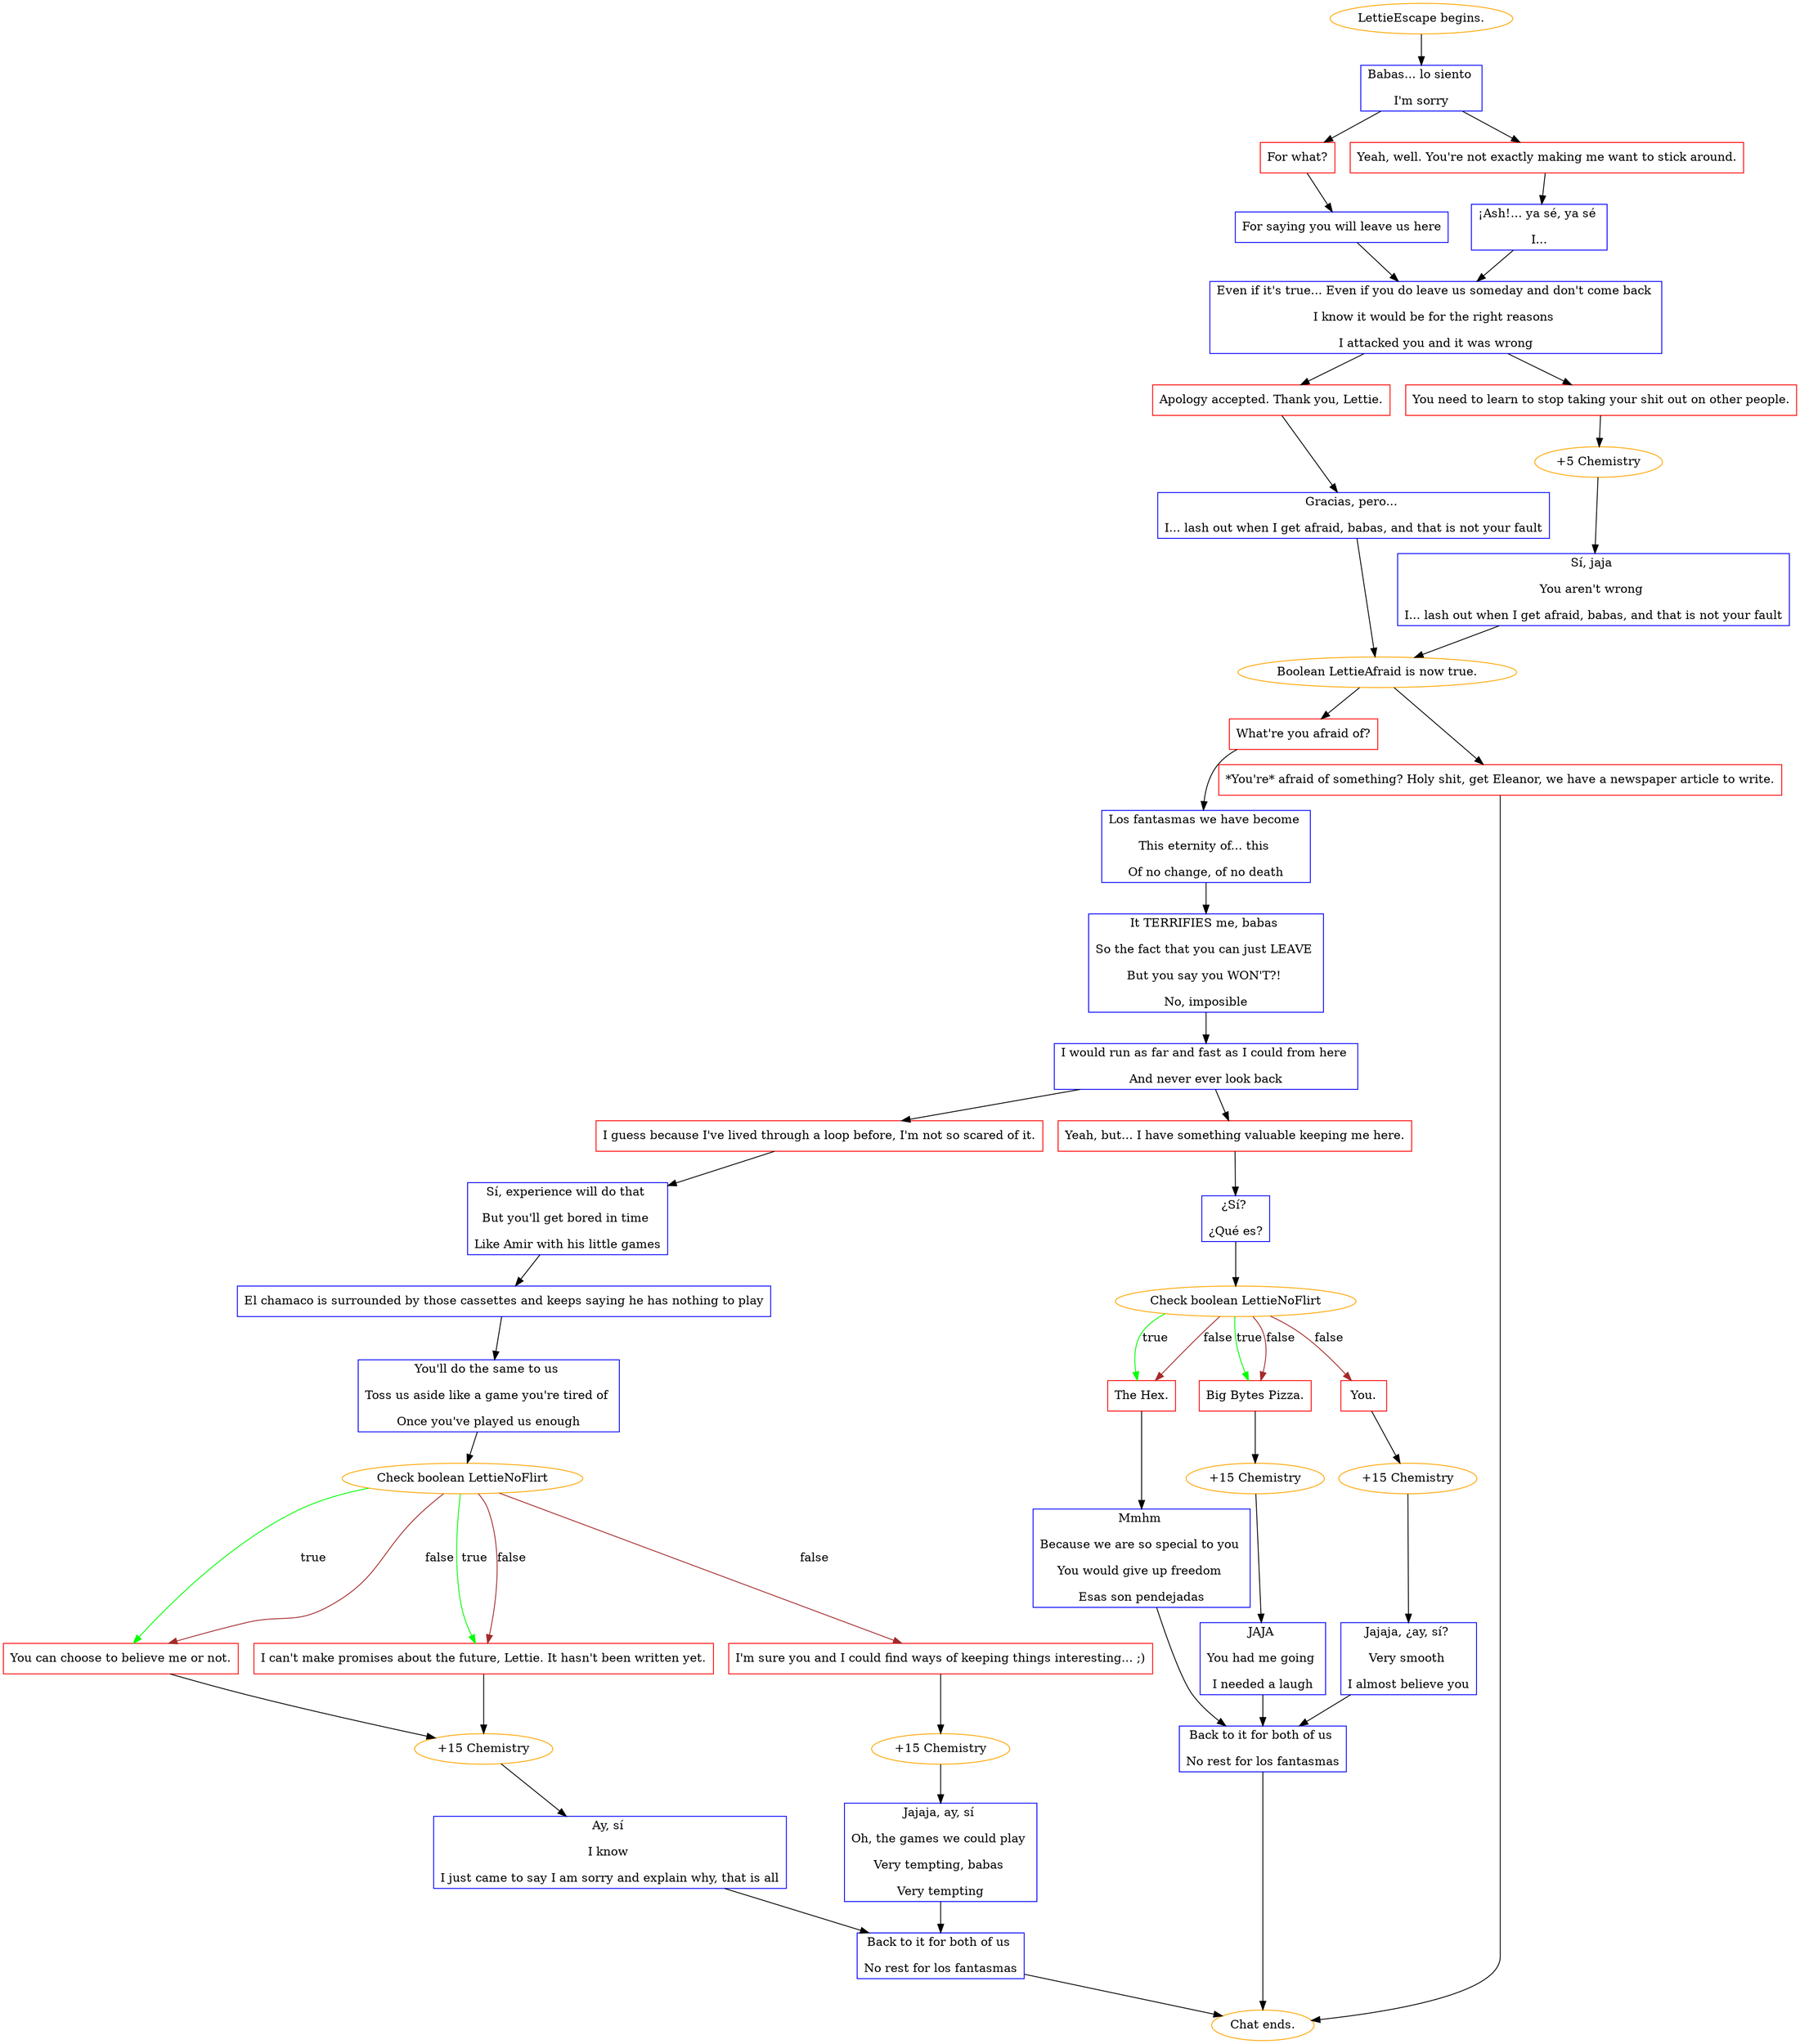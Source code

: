 digraph {
	"LettieEscape begins." [color=orange];
		"LettieEscape begins." -> 1084;
	1084 [label="Babas... lo siento 
I'm sorry",shape=box,color=blue];
		1084 -> 1085;
		1084 -> 1086;
	1085 [label="For what?",shape=box,color=red];
		1085 -> 1087;
	1086 [label="Yeah, well. You're not exactly making me want to stick around.",shape=box,color=red];
		1086 -> 1088;
	1087 [label="For saying you will leave us here",shape=box,color=blue];
		1087 -> 1863;
	1088 [label="¡Ash!... ya sé, ya sé 
I...",shape=box,color=blue];
		1088 -> 1863;
	1863 [label="Even if it's true... Even if you do leave us someday and don't come back 
I know it would be for the right reasons 
I attacked you and it was wrong",shape=box,color=blue];
		1863 -> 1864;
		1863 -> 1865;
	1864 [label="Apology accepted. Thank you, Lettie.",shape=box,color=red];
		1864 -> 1867;
	1865 [label="You need to learn to stop taking your shit out on other people.",shape=box,color=red];
		1865 -> 1866;
	1867 [label="Gracias, pero... 
I... lash out when I get afraid, babas, and that is not your fault",shape=box,color=blue];
		1867 -> "/EE/Types/Engine/SetBooleanDialogueNode:LettieAfraid:1090:1091";
	1866 [label="+5 Chemistry",color=orange];
		1866 -> 1868;
	"/EE/Types/Engine/SetBooleanDialogueNode:LettieAfraid:1090:1091" [label="Boolean LettieAfraid is now true.",color=orange];
		"/EE/Types/Engine/SetBooleanDialogueNode:LettieAfraid:1090:1091" -> 1090;
		"/EE/Types/Engine/SetBooleanDialogueNode:LettieAfraid:1090:1091" -> 1091;
	1868 [label="Sí, jaja 
You aren't wrong 
I... lash out when I get afraid, babas, and that is not your fault",shape=box,color=blue];
		1868 -> "/EE/Types/Engine/SetBooleanDialogueNode:LettieAfraid:1090:1091";
	1090 [label="What're you afraid of?",shape=box,color=red];
		1090 -> 1093;
	1091 [label="*You're* afraid of something? Holy shit, get Eleanor, we have a newspaper article to write.",shape=box,color=red];
		1091 -> "Chat ends.";
	1093 [label="Los fantasmas we have become 
This eternity of... this 
Of no change, of no death",shape=box,color=blue];
		1093 -> 1094;
	"Chat ends." [color=orange];
	1094 [label="It TERRIFIES me, babas 
So the fact that you can just LEAVE 
But you say you WON'T?! 
No, imposible",shape=box,color=blue];
		1094 -> 1096;
	1096 [label="I would run as far and fast as I could from here 
And never ever look back",shape=box,color=blue];
		1096 -> 1097;
		1096 -> 1098;
	1097 [label="I guess because I've lived through a loop before, I'm not so scared of it.",shape=box,color=red];
		1097 -> 1099;
	1098 [label="Yeah, but... I have something valuable keeping me here.",shape=box,color=red];
		1098 -> 1100;
	1099 [label="Sí, experience will do that 
But you'll get bored in time 
Like Amir with his little games",shape=box,color=blue];
		1099 -> 1102;
	1100 [label="¿Sí? 
¿Qué es?",shape=box,color=blue];
		1100 -> 1101;
	1102 [label="El chamaco is surrounded by those cassettes and keeps saying he has nothing to play",shape=box,color=blue];
		1102 -> 1103;
	1101 [label="Check boolean LettieNoFlirt",color=orange];
		1101 -> 1105 [label=true,color=green];
		1101 -> 1106 [label=true,color=green];
		1101 -> 1105 [label=false,color=brown];
		1101 -> 1106 [label=false,color=brown];
		1101 -> 1107 [label=false,color=brown];
	1103 [label="You'll do the same to us 
Toss us aside like a game you're tired of 
Once you've played us enough",shape=box,color=blue];
		1103 -> 1104;
	1105 [label="The Hex.",shape=box,color=red];
		1105 -> 1108;
	1106 [label="Big Bytes Pizza.",shape=box,color=red];
		1106 -> 1111;
	1107 [label="You.",shape=box,color=red];
		1107 -> 2465;
	1104 [label="Check boolean LettieNoFlirt",color=orange];
		1104 -> 1116 [label=true,color=green];
		1104 -> 1115 [label=true,color=green];
		1104 -> 1116 [label=false,color=brown];
		1104 -> 1115 [label=false,color=brown];
		1104 -> 1114 [label=false,color=brown];
	1108 [label="Mmhm 
Because we are so special to you 
You would give up freedom 
Esas son pendejadas",shape=box,color=blue];
		1108 -> 1112;
	1111 [label="+15 Chemistry",color=orange];
		1111 -> 1109;
	2465 [label="+15 Chemistry",color=orange];
		2465 -> 1110;
	1116 [label="You can choose to believe me or not.",shape=box,color=red];
		1116 -> 1120;
	1115 [label="I can't make promises about the future, Lettie. It hasn't been written yet.",shape=box,color=red];
		1115 -> 1120;
	1114 [label="I'm sure you and I could find ways of keeping things interesting... ;)",shape=box,color=red];
		1114 -> 1119;
	1112 [label="Back to it for both of us 
No rest for los fantasmas",shape=box,color=blue];
		1112 -> "Chat ends.";
	1109 [label="JAJA 
You had me going 
I needed a laugh",shape=box,color=blue];
		1109 -> 1112;
	1110 [label="Jajaja, ¿ay, sí? 
Very smooth 
I almost believe you",shape=box,color=blue];
		1110 -> 1112;
	1120 [label="+15 Chemistry",color=orange];
		1120 -> 1117;
	1119 [label="+15 Chemistry",color=orange];
		1119 -> 1118;
	1117 [label="Ay, sí 
I know 
I just came to say I am sorry and explain why, that is all",shape=box,color=blue];
		1117 -> 1122;
	1118 [label="Jajaja, ay, sí 
Oh, the games we could play 
Very tempting, babas 
Very tempting",shape=box,color=blue];
		1118 -> 1122;
	1122 [label="Back to it for both of us 
No rest for los fantasmas",shape=box,color=blue];
		1122 -> "Chat ends.";
}